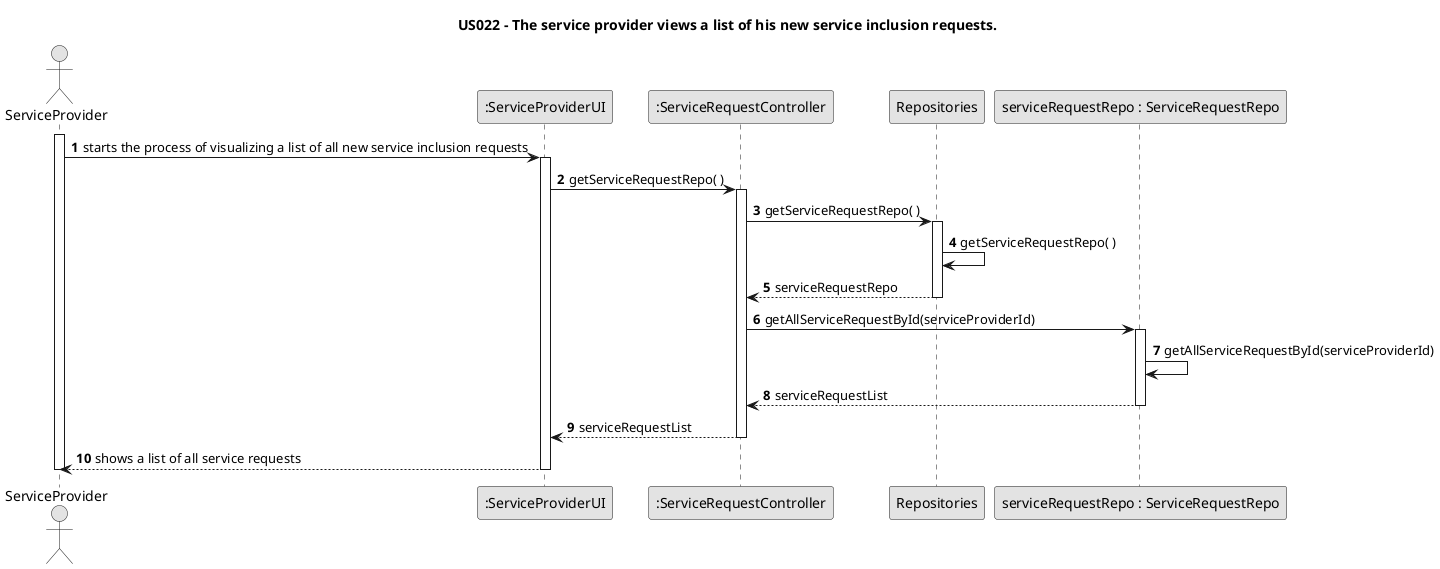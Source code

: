@startuml
skinparam monochrome true
skinparam packageStyle rectangle
skinparam shadowing false

title US022 - The service provider views a list of his new service inclusion requests.

autonumber

actor ServiceProvider as sp
participant ":ServiceProviderUI" as ui
participant ":ServiceRequestController" as ctrl
participant Repositories as repo
participant "serviceRequestRepo : ServiceRequestRepo" as srRepo


activate sp
    sp -> ui : starts the process of visualizing a list of all new service inclusion requests
    activate ui
        ui -> ctrl : getServiceRequestRepo( )
        activate ctrl
            ctrl -> repo : getServiceRequestRepo( )
            activate repo
                repo -> repo : getServiceRequestRepo( )
                repo --> ctrl : serviceRequestRepo
            deactivate repo
            ctrl -> srRepo : getAllServiceRequestById(serviceProviderId)
            activate srRepo
                srRepo -> srRepo : getAllServiceRequestById(serviceProviderId)
                srRepo --> ctrl : serviceRequestList
            deactivate srRepo
            ctrl --> ui : serviceRequestList
        deactivate ctrl
        ui --> sp : shows a list of all service requests
    deactivate ui
deactivate sp

@enduml